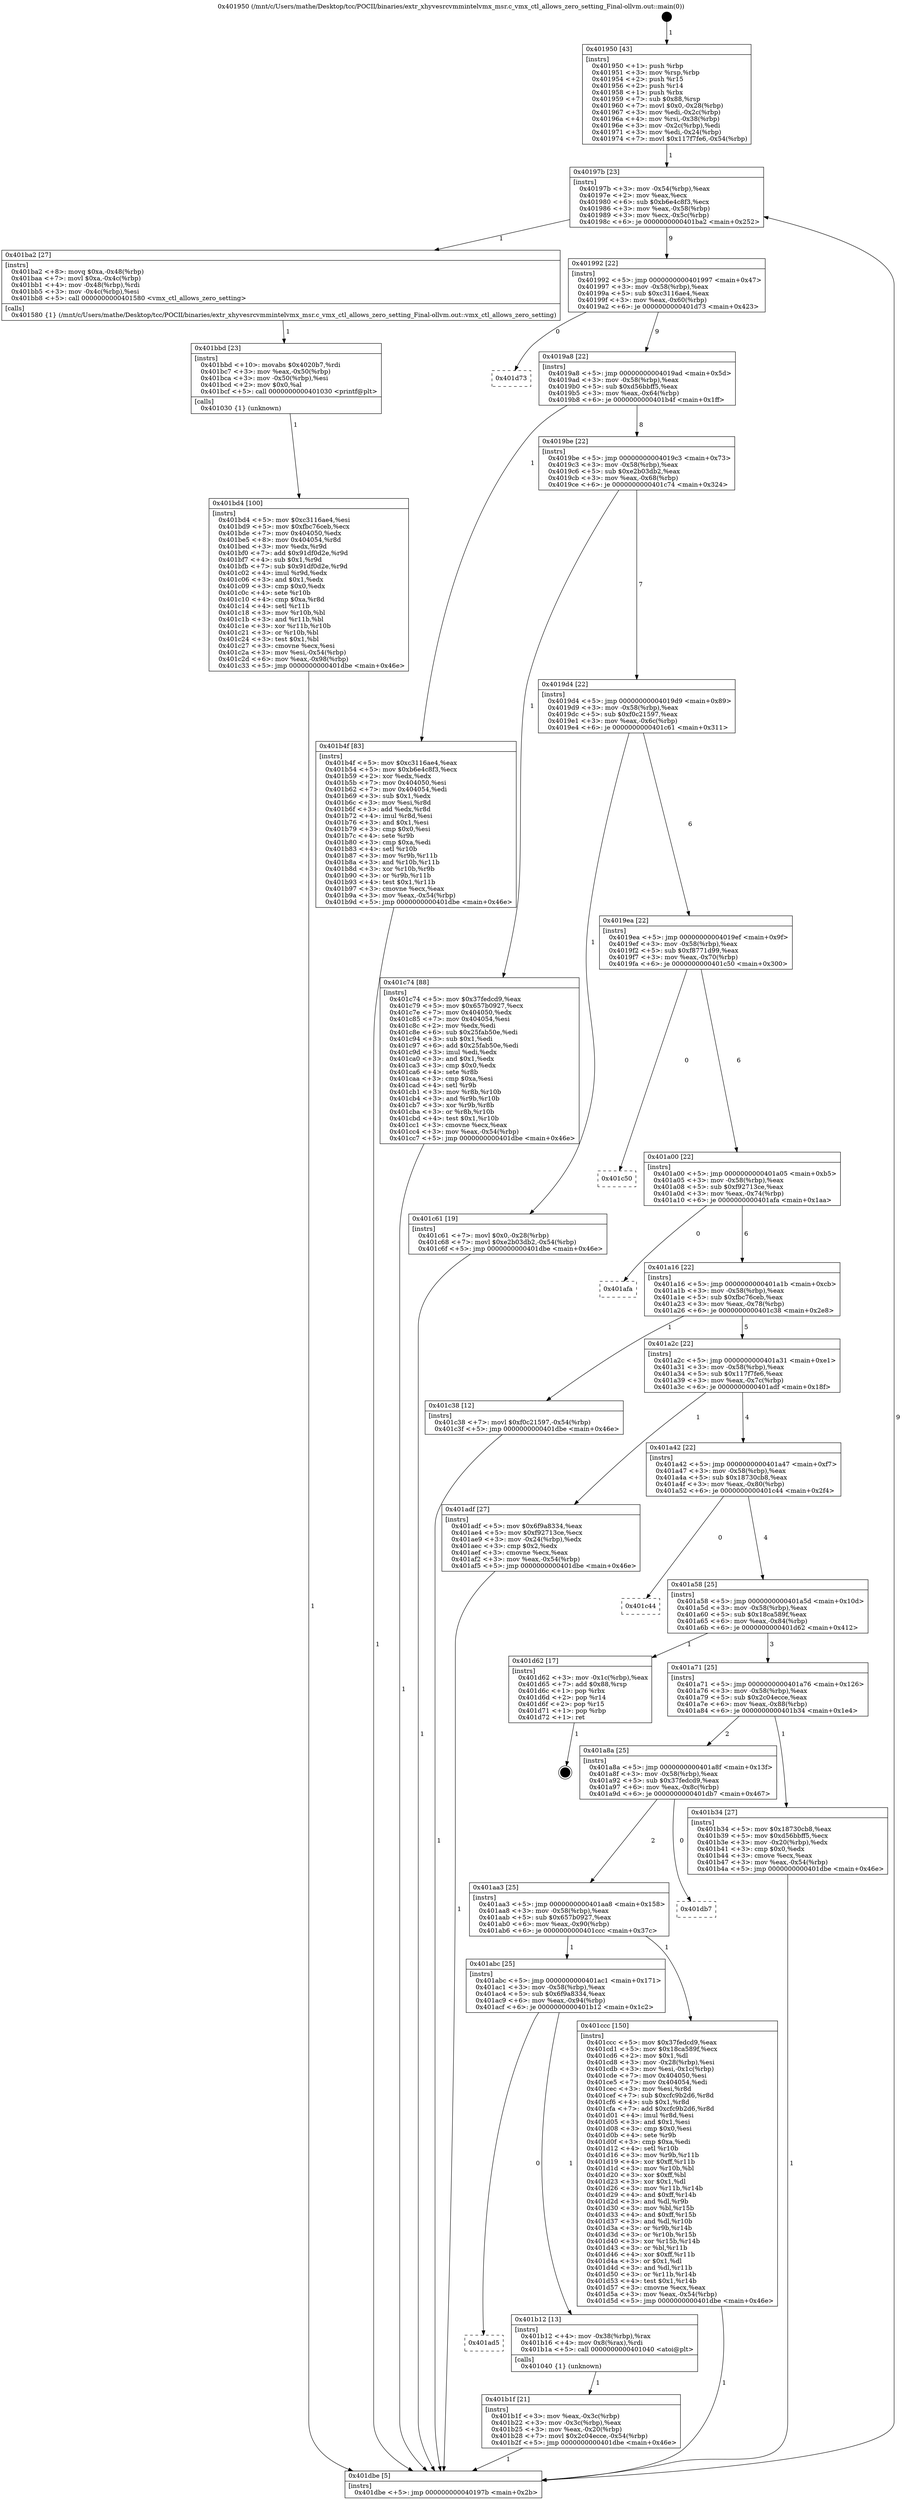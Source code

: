 digraph "0x401950" {
  label = "0x401950 (/mnt/c/Users/mathe/Desktop/tcc/POCII/binaries/extr_xhyvesrcvmmintelvmx_msr.c_vmx_ctl_allows_zero_setting_Final-ollvm.out::main(0))"
  labelloc = "t"
  node[shape=record]

  Entry [label="",width=0.3,height=0.3,shape=circle,fillcolor=black,style=filled]
  "0x40197b" [label="{
     0x40197b [23]\l
     | [instrs]\l
     &nbsp;&nbsp;0x40197b \<+3\>: mov -0x54(%rbp),%eax\l
     &nbsp;&nbsp;0x40197e \<+2\>: mov %eax,%ecx\l
     &nbsp;&nbsp;0x401980 \<+6\>: sub $0xb6e4c8f3,%ecx\l
     &nbsp;&nbsp;0x401986 \<+3\>: mov %eax,-0x58(%rbp)\l
     &nbsp;&nbsp;0x401989 \<+3\>: mov %ecx,-0x5c(%rbp)\l
     &nbsp;&nbsp;0x40198c \<+6\>: je 0000000000401ba2 \<main+0x252\>\l
  }"]
  "0x401ba2" [label="{
     0x401ba2 [27]\l
     | [instrs]\l
     &nbsp;&nbsp;0x401ba2 \<+8\>: movq $0xa,-0x48(%rbp)\l
     &nbsp;&nbsp;0x401baa \<+7\>: movl $0xa,-0x4c(%rbp)\l
     &nbsp;&nbsp;0x401bb1 \<+4\>: mov -0x48(%rbp),%rdi\l
     &nbsp;&nbsp;0x401bb5 \<+3\>: mov -0x4c(%rbp),%esi\l
     &nbsp;&nbsp;0x401bb8 \<+5\>: call 0000000000401580 \<vmx_ctl_allows_zero_setting\>\l
     | [calls]\l
     &nbsp;&nbsp;0x401580 \{1\} (/mnt/c/Users/mathe/Desktop/tcc/POCII/binaries/extr_xhyvesrcvmmintelvmx_msr.c_vmx_ctl_allows_zero_setting_Final-ollvm.out::vmx_ctl_allows_zero_setting)\l
  }"]
  "0x401992" [label="{
     0x401992 [22]\l
     | [instrs]\l
     &nbsp;&nbsp;0x401992 \<+5\>: jmp 0000000000401997 \<main+0x47\>\l
     &nbsp;&nbsp;0x401997 \<+3\>: mov -0x58(%rbp),%eax\l
     &nbsp;&nbsp;0x40199a \<+5\>: sub $0xc3116ae4,%eax\l
     &nbsp;&nbsp;0x40199f \<+3\>: mov %eax,-0x60(%rbp)\l
     &nbsp;&nbsp;0x4019a2 \<+6\>: je 0000000000401d73 \<main+0x423\>\l
  }"]
  Exit [label="",width=0.3,height=0.3,shape=circle,fillcolor=black,style=filled,peripheries=2]
  "0x401d73" [label="{
     0x401d73\l
  }", style=dashed]
  "0x4019a8" [label="{
     0x4019a8 [22]\l
     | [instrs]\l
     &nbsp;&nbsp;0x4019a8 \<+5\>: jmp 00000000004019ad \<main+0x5d\>\l
     &nbsp;&nbsp;0x4019ad \<+3\>: mov -0x58(%rbp),%eax\l
     &nbsp;&nbsp;0x4019b0 \<+5\>: sub $0xd56bbff5,%eax\l
     &nbsp;&nbsp;0x4019b5 \<+3\>: mov %eax,-0x64(%rbp)\l
     &nbsp;&nbsp;0x4019b8 \<+6\>: je 0000000000401b4f \<main+0x1ff\>\l
  }"]
  "0x401bd4" [label="{
     0x401bd4 [100]\l
     | [instrs]\l
     &nbsp;&nbsp;0x401bd4 \<+5\>: mov $0xc3116ae4,%esi\l
     &nbsp;&nbsp;0x401bd9 \<+5\>: mov $0xfbc76ceb,%ecx\l
     &nbsp;&nbsp;0x401bde \<+7\>: mov 0x404050,%edx\l
     &nbsp;&nbsp;0x401be5 \<+8\>: mov 0x404054,%r8d\l
     &nbsp;&nbsp;0x401bed \<+3\>: mov %edx,%r9d\l
     &nbsp;&nbsp;0x401bf0 \<+7\>: add $0x91df0d2e,%r9d\l
     &nbsp;&nbsp;0x401bf7 \<+4\>: sub $0x1,%r9d\l
     &nbsp;&nbsp;0x401bfb \<+7\>: sub $0x91df0d2e,%r9d\l
     &nbsp;&nbsp;0x401c02 \<+4\>: imul %r9d,%edx\l
     &nbsp;&nbsp;0x401c06 \<+3\>: and $0x1,%edx\l
     &nbsp;&nbsp;0x401c09 \<+3\>: cmp $0x0,%edx\l
     &nbsp;&nbsp;0x401c0c \<+4\>: sete %r10b\l
     &nbsp;&nbsp;0x401c10 \<+4\>: cmp $0xa,%r8d\l
     &nbsp;&nbsp;0x401c14 \<+4\>: setl %r11b\l
     &nbsp;&nbsp;0x401c18 \<+3\>: mov %r10b,%bl\l
     &nbsp;&nbsp;0x401c1b \<+3\>: and %r11b,%bl\l
     &nbsp;&nbsp;0x401c1e \<+3\>: xor %r11b,%r10b\l
     &nbsp;&nbsp;0x401c21 \<+3\>: or %r10b,%bl\l
     &nbsp;&nbsp;0x401c24 \<+3\>: test $0x1,%bl\l
     &nbsp;&nbsp;0x401c27 \<+3\>: cmovne %ecx,%esi\l
     &nbsp;&nbsp;0x401c2a \<+3\>: mov %esi,-0x54(%rbp)\l
     &nbsp;&nbsp;0x401c2d \<+6\>: mov %eax,-0x98(%rbp)\l
     &nbsp;&nbsp;0x401c33 \<+5\>: jmp 0000000000401dbe \<main+0x46e\>\l
  }"]
  "0x401b4f" [label="{
     0x401b4f [83]\l
     | [instrs]\l
     &nbsp;&nbsp;0x401b4f \<+5\>: mov $0xc3116ae4,%eax\l
     &nbsp;&nbsp;0x401b54 \<+5\>: mov $0xb6e4c8f3,%ecx\l
     &nbsp;&nbsp;0x401b59 \<+2\>: xor %edx,%edx\l
     &nbsp;&nbsp;0x401b5b \<+7\>: mov 0x404050,%esi\l
     &nbsp;&nbsp;0x401b62 \<+7\>: mov 0x404054,%edi\l
     &nbsp;&nbsp;0x401b69 \<+3\>: sub $0x1,%edx\l
     &nbsp;&nbsp;0x401b6c \<+3\>: mov %esi,%r8d\l
     &nbsp;&nbsp;0x401b6f \<+3\>: add %edx,%r8d\l
     &nbsp;&nbsp;0x401b72 \<+4\>: imul %r8d,%esi\l
     &nbsp;&nbsp;0x401b76 \<+3\>: and $0x1,%esi\l
     &nbsp;&nbsp;0x401b79 \<+3\>: cmp $0x0,%esi\l
     &nbsp;&nbsp;0x401b7c \<+4\>: sete %r9b\l
     &nbsp;&nbsp;0x401b80 \<+3\>: cmp $0xa,%edi\l
     &nbsp;&nbsp;0x401b83 \<+4\>: setl %r10b\l
     &nbsp;&nbsp;0x401b87 \<+3\>: mov %r9b,%r11b\l
     &nbsp;&nbsp;0x401b8a \<+3\>: and %r10b,%r11b\l
     &nbsp;&nbsp;0x401b8d \<+3\>: xor %r10b,%r9b\l
     &nbsp;&nbsp;0x401b90 \<+3\>: or %r9b,%r11b\l
     &nbsp;&nbsp;0x401b93 \<+4\>: test $0x1,%r11b\l
     &nbsp;&nbsp;0x401b97 \<+3\>: cmovne %ecx,%eax\l
     &nbsp;&nbsp;0x401b9a \<+3\>: mov %eax,-0x54(%rbp)\l
     &nbsp;&nbsp;0x401b9d \<+5\>: jmp 0000000000401dbe \<main+0x46e\>\l
  }"]
  "0x4019be" [label="{
     0x4019be [22]\l
     | [instrs]\l
     &nbsp;&nbsp;0x4019be \<+5\>: jmp 00000000004019c3 \<main+0x73\>\l
     &nbsp;&nbsp;0x4019c3 \<+3\>: mov -0x58(%rbp),%eax\l
     &nbsp;&nbsp;0x4019c6 \<+5\>: sub $0xe2b03db2,%eax\l
     &nbsp;&nbsp;0x4019cb \<+3\>: mov %eax,-0x68(%rbp)\l
     &nbsp;&nbsp;0x4019ce \<+6\>: je 0000000000401c74 \<main+0x324\>\l
  }"]
  "0x401bbd" [label="{
     0x401bbd [23]\l
     | [instrs]\l
     &nbsp;&nbsp;0x401bbd \<+10\>: movabs $0x4020b7,%rdi\l
     &nbsp;&nbsp;0x401bc7 \<+3\>: mov %eax,-0x50(%rbp)\l
     &nbsp;&nbsp;0x401bca \<+3\>: mov -0x50(%rbp),%esi\l
     &nbsp;&nbsp;0x401bcd \<+2\>: mov $0x0,%al\l
     &nbsp;&nbsp;0x401bcf \<+5\>: call 0000000000401030 \<printf@plt\>\l
     | [calls]\l
     &nbsp;&nbsp;0x401030 \{1\} (unknown)\l
  }"]
  "0x401c74" [label="{
     0x401c74 [88]\l
     | [instrs]\l
     &nbsp;&nbsp;0x401c74 \<+5\>: mov $0x37fedcd9,%eax\l
     &nbsp;&nbsp;0x401c79 \<+5\>: mov $0x657b0927,%ecx\l
     &nbsp;&nbsp;0x401c7e \<+7\>: mov 0x404050,%edx\l
     &nbsp;&nbsp;0x401c85 \<+7\>: mov 0x404054,%esi\l
     &nbsp;&nbsp;0x401c8c \<+2\>: mov %edx,%edi\l
     &nbsp;&nbsp;0x401c8e \<+6\>: sub $0x25fab50e,%edi\l
     &nbsp;&nbsp;0x401c94 \<+3\>: sub $0x1,%edi\l
     &nbsp;&nbsp;0x401c97 \<+6\>: add $0x25fab50e,%edi\l
     &nbsp;&nbsp;0x401c9d \<+3\>: imul %edi,%edx\l
     &nbsp;&nbsp;0x401ca0 \<+3\>: and $0x1,%edx\l
     &nbsp;&nbsp;0x401ca3 \<+3\>: cmp $0x0,%edx\l
     &nbsp;&nbsp;0x401ca6 \<+4\>: sete %r8b\l
     &nbsp;&nbsp;0x401caa \<+3\>: cmp $0xa,%esi\l
     &nbsp;&nbsp;0x401cad \<+4\>: setl %r9b\l
     &nbsp;&nbsp;0x401cb1 \<+3\>: mov %r8b,%r10b\l
     &nbsp;&nbsp;0x401cb4 \<+3\>: and %r9b,%r10b\l
     &nbsp;&nbsp;0x401cb7 \<+3\>: xor %r9b,%r8b\l
     &nbsp;&nbsp;0x401cba \<+3\>: or %r8b,%r10b\l
     &nbsp;&nbsp;0x401cbd \<+4\>: test $0x1,%r10b\l
     &nbsp;&nbsp;0x401cc1 \<+3\>: cmovne %ecx,%eax\l
     &nbsp;&nbsp;0x401cc4 \<+3\>: mov %eax,-0x54(%rbp)\l
     &nbsp;&nbsp;0x401cc7 \<+5\>: jmp 0000000000401dbe \<main+0x46e\>\l
  }"]
  "0x4019d4" [label="{
     0x4019d4 [22]\l
     | [instrs]\l
     &nbsp;&nbsp;0x4019d4 \<+5\>: jmp 00000000004019d9 \<main+0x89\>\l
     &nbsp;&nbsp;0x4019d9 \<+3\>: mov -0x58(%rbp),%eax\l
     &nbsp;&nbsp;0x4019dc \<+5\>: sub $0xf0c21597,%eax\l
     &nbsp;&nbsp;0x4019e1 \<+3\>: mov %eax,-0x6c(%rbp)\l
     &nbsp;&nbsp;0x4019e4 \<+6\>: je 0000000000401c61 \<main+0x311\>\l
  }"]
  "0x401b1f" [label="{
     0x401b1f [21]\l
     | [instrs]\l
     &nbsp;&nbsp;0x401b1f \<+3\>: mov %eax,-0x3c(%rbp)\l
     &nbsp;&nbsp;0x401b22 \<+3\>: mov -0x3c(%rbp),%eax\l
     &nbsp;&nbsp;0x401b25 \<+3\>: mov %eax,-0x20(%rbp)\l
     &nbsp;&nbsp;0x401b28 \<+7\>: movl $0x2c04ecce,-0x54(%rbp)\l
     &nbsp;&nbsp;0x401b2f \<+5\>: jmp 0000000000401dbe \<main+0x46e\>\l
  }"]
  "0x401c61" [label="{
     0x401c61 [19]\l
     | [instrs]\l
     &nbsp;&nbsp;0x401c61 \<+7\>: movl $0x0,-0x28(%rbp)\l
     &nbsp;&nbsp;0x401c68 \<+7\>: movl $0xe2b03db2,-0x54(%rbp)\l
     &nbsp;&nbsp;0x401c6f \<+5\>: jmp 0000000000401dbe \<main+0x46e\>\l
  }"]
  "0x4019ea" [label="{
     0x4019ea [22]\l
     | [instrs]\l
     &nbsp;&nbsp;0x4019ea \<+5\>: jmp 00000000004019ef \<main+0x9f\>\l
     &nbsp;&nbsp;0x4019ef \<+3\>: mov -0x58(%rbp),%eax\l
     &nbsp;&nbsp;0x4019f2 \<+5\>: sub $0xf8771d99,%eax\l
     &nbsp;&nbsp;0x4019f7 \<+3\>: mov %eax,-0x70(%rbp)\l
     &nbsp;&nbsp;0x4019fa \<+6\>: je 0000000000401c50 \<main+0x300\>\l
  }"]
  "0x401ad5" [label="{
     0x401ad5\l
  }", style=dashed]
  "0x401c50" [label="{
     0x401c50\l
  }", style=dashed]
  "0x401a00" [label="{
     0x401a00 [22]\l
     | [instrs]\l
     &nbsp;&nbsp;0x401a00 \<+5\>: jmp 0000000000401a05 \<main+0xb5\>\l
     &nbsp;&nbsp;0x401a05 \<+3\>: mov -0x58(%rbp),%eax\l
     &nbsp;&nbsp;0x401a08 \<+5\>: sub $0xf92713ce,%eax\l
     &nbsp;&nbsp;0x401a0d \<+3\>: mov %eax,-0x74(%rbp)\l
     &nbsp;&nbsp;0x401a10 \<+6\>: je 0000000000401afa \<main+0x1aa\>\l
  }"]
  "0x401b12" [label="{
     0x401b12 [13]\l
     | [instrs]\l
     &nbsp;&nbsp;0x401b12 \<+4\>: mov -0x38(%rbp),%rax\l
     &nbsp;&nbsp;0x401b16 \<+4\>: mov 0x8(%rax),%rdi\l
     &nbsp;&nbsp;0x401b1a \<+5\>: call 0000000000401040 \<atoi@plt\>\l
     | [calls]\l
     &nbsp;&nbsp;0x401040 \{1\} (unknown)\l
  }"]
  "0x401afa" [label="{
     0x401afa\l
  }", style=dashed]
  "0x401a16" [label="{
     0x401a16 [22]\l
     | [instrs]\l
     &nbsp;&nbsp;0x401a16 \<+5\>: jmp 0000000000401a1b \<main+0xcb\>\l
     &nbsp;&nbsp;0x401a1b \<+3\>: mov -0x58(%rbp),%eax\l
     &nbsp;&nbsp;0x401a1e \<+5\>: sub $0xfbc76ceb,%eax\l
     &nbsp;&nbsp;0x401a23 \<+3\>: mov %eax,-0x78(%rbp)\l
     &nbsp;&nbsp;0x401a26 \<+6\>: je 0000000000401c38 \<main+0x2e8\>\l
  }"]
  "0x401abc" [label="{
     0x401abc [25]\l
     | [instrs]\l
     &nbsp;&nbsp;0x401abc \<+5\>: jmp 0000000000401ac1 \<main+0x171\>\l
     &nbsp;&nbsp;0x401ac1 \<+3\>: mov -0x58(%rbp),%eax\l
     &nbsp;&nbsp;0x401ac4 \<+5\>: sub $0x6f9a8334,%eax\l
     &nbsp;&nbsp;0x401ac9 \<+6\>: mov %eax,-0x94(%rbp)\l
     &nbsp;&nbsp;0x401acf \<+6\>: je 0000000000401b12 \<main+0x1c2\>\l
  }"]
  "0x401c38" [label="{
     0x401c38 [12]\l
     | [instrs]\l
     &nbsp;&nbsp;0x401c38 \<+7\>: movl $0xf0c21597,-0x54(%rbp)\l
     &nbsp;&nbsp;0x401c3f \<+5\>: jmp 0000000000401dbe \<main+0x46e\>\l
  }"]
  "0x401a2c" [label="{
     0x401a2c [22]\l
     | [instrs]\l
     &nbsp;&nbsp;0x401a2c \<+5\>: jmp 0000000000401a31 \<main+0xe1\>\l
     &nbsp;&nbsp;0x401a31 \<+3\>: mov -0x58(%rbp),%eax\l
     &nbsp;&nbsp;0x401a34 \<+5\>: sub $0x117f7fe6,%eax\l
     &nbsp;&nbsp;0x401a39 \<+3\>: mov %eax,-0x7c(%rbp)\l
     &nbsp;&nbsp;0x401a3c \<+6\>: je 0000000000401adf \<main+0x18f\>\l
  }"]
  "0x401ccc" [label="{
     0x401ccc [150]\l
     | [instrs]\l
     &nbsp;&nbsp;0x401ccc \<+5\>: mov $0x37fedcd9,%eax\l
     &nbsp;&nbsp;0x401cd1 \<+5\>: mov $0x18ca589f,%ecx\l
     &nbsp;&nbsp;0x401cd6 \<+2\>: mov $0x1,%dl\l
     &nbsp;&nbsp;0x401cd8 \<+3\>: mov -0x28(%rbp),%esi\l
     &nbsp;&nbsp;0x401cdb \<+3\>: mov %esi,-0x1c(%rbp)\l
     &nbsp;&nbsp;0x401cde \<+7\>: mov 0x404050,%esi\l
     &nbsp;&nbsp;0x401ce5 \<+7\>: mov 0x404054,%edi\l
     &nbsp;&nbsp;0x401cec \<+3\>: mov %esi,%r8d\l
     &nbsp;&nbsp;0x401cef \<+7\>: sub $0xcfc9b2d6,%r8d\l
     &nbsp;&nbsp;0x401cf6 \<+4\>: sub $0x1,%r8d\l
     &nbsp;&nbsp;0x401cfa \<+7\>: add $0xcfc9b2d6,%r8d\l
     &nbsp;&nbsp;0x401d01 \<+4\>: imul %r8d,%esi\l
     &nbsp;&nbsp;0x401d05 \<+3\>: and $0x1,%esi\l
     &nbsp;&nbsp;0x401d08 \<+3\>: cmp $0x0,%esi\l
     &nbsp;&nbsp;0x401d0b \<+4\>: sete %r9b\l
     &nbsp;&nbsp;0x401d0f \<+3\>: cmp $0xa,%edi\l
     &nbsp;&nbsp;0x401d12 \<+4\>: setl %r10b\l
     &nbsp;&nbsp;0x401d16 \<+3\>: mov %r9b,%r11b\l
     &nbsp;&nbsp;0x401d19 \<+4\>: xor $0xff,%r11b\l
     &nbsp;&nbsp;0x401d1d \<+3\>: mov %r10b,%bl\l
     &nbsp;&nbsp;0x401d20 \<+3\>: xor $0xff,%bl\l
     &nbsp;&nbsp;0x401d23 \<+3\>: xor $0x1,%dl\l
     &nbsp;&nbsp;0x401d26 \<+3\>: mov %r11b,%r14b\l
     &nbsp;&nbsp;0x401d29 \<+4\>: and $0xff,%r14b\l
     &nbsp;&nbsp;0x401d2d \<+3\>: and %dl,%r9b\l
     &nbsp;&nbsp;0x401d30 \<+3\>: mov %bl,%r15b\l
     &nbsp;&nbsp;0x401d33 \<+4\>: and $0xff,%r15b\l
     &nbsp;&nbsp;0x401d37 \<+3\>: and %dl,%r10b\l
     &nbsp;&nbsp;0x401d3a \<+3\>: or %r9b,%r14b\l
     &nbsp;&nbsp;0x401d3d \<+3\>: or %r10b,%r15b\l
     &nbsp;&nbsp;0x401d40 \<+3\>: xor %r15b,%r14b\l
     &nbsp;&nbsp;0x401d43 \<+3\>: or %bl,%r11b\l
     &nbsp;&nbsp;0x401d46 \<+4\>: xor $0xff,%r11b\l
     &nbsp;&nbsp;0x401d4a \<+3\>: or $0x1,%dl\l
     &nbsp;&nbsp;0x401d4d \<+3\>: and %dl,%r11b\l
     &nbsp;&nbsp;0x401d50 \<+3\>: or %r11b,%r14b\l
     &nbsp;&nbsp;0x401d53 \<+4\>: test $0x1,%r14b\l
     &nbsp;&nbsp;0x401d57 \<+3\>: cmovne %ecx,%eax\l
     &nbsp;&nbsp;0x401d5a \<+3\>: mov %eax,-0x54(%rbp)\l
     &nbsp;&nbsp;0x401d5d \<+5\>: jmp 0000000000401dbe \<main+0x46e\>\l
  }"]
  "0x401adf" [label="{
     0x401adf [27]\l
     | [instrs]\l
     &nbsp;&nbsp;0x401adf \<+5\>: mov $0x6f9a8334,%eax\l
     &nbsp;&nbsp;0x401ae4 \<+5\>: mov $0xf92713ce,%ecx\l
     &nbsp;&nbsp;0x401ae9 \<+3\>: mov -0x24(%rbp),%edx\l
     &nbsp;&nbsp;0x401aec \<+3\>: cmp $0x2,%edx\l
     &nbsp;&nbsp;0x401aef \<+3\>: cmovne %ecx,%eax\l
     &nbsp;&nbsp;0x401af2 \<+3\>: mov %eax,-0x54(%rbp)\l
     &nbsp;&nbsp;0x401af5 \<+5\>: jmp 0000000000401dbe \<main+0x46e\>\l
  }"]
  "0x401a42" [label="{
     0x401a42 [22]\l
     | [instrs]\l
     &nbsp;&nbsp;0x401a42 \<+5\>: jmp 0000000000401a47 \<main+0xf7\>\l
     &nbsp;&nbsp;0x401a47 \<+3\>: mov -0x58(%rbp),%eax\l
     &nbsp;&nbsp;0x401a4a \<+5\>: sub $0x18730cb8,%eax\l
     &nbsp;&nbsp;0x401a4f \<+3\>: mov %eax,-0x80(%rbp)\l
     &nbsp;&nbsp;0x401a52 \<+6\>: je 0000000000401c44 \<main+0x2f4\>\l
  }"]
  "0x401dbe" [label="{
     0x401dbe [5]\l
     | [instrs]\l
     &nbsp;&nbsp;0x401dbe \<+5\>: jmp 000000000040197b \<main+0x2b\>\l
  }"]
  "0x401950" [label="{
     0x401950 [43]\l
     | [instrs]\l
     &nbsp;&nbsp;0x401950 \<+1\>: push %rbp\l
     &nbsp;&nbsp;0x401951 \<+3\>: mov %rsp,%rbp\l
     &nbsp;&nbsp;0x401954 \<+2\>: push %r15\l
     &nbsp;&nbsp;0x401956 \<+2\>: push %r14\l
     &nbsp;&nbsp;0x401958 \<+1\>: push %rbx\l
     &nbsp;&nbsp;0x401959 \<+7\>: sub $0x88,%rsp\l
     &nbsp;&nbsp;0x401960 \<+7\>: movl $0x0,-0x28(%rbp)\l
     &nbsp;&nbsp;0x401967 \<+3\>: mov %edi,-0x2c(%rbp)\l
     &nbsp;&nbsp;0x40196a \<+4\>: mov %rsi,-0x38(%rbp)\l
     &nbsp;&nbsp;0x40196e \<+3\>: mov -0x2c(%rbp),%edi\l
     &nbsp;&nbsp;0x401971 \<+3\>: mov %edi,-0x24(%rbp)\l
     &nbsp;&nbsp;0x401974 \<+7\>: movl $0x117f7fe6,-0x54(%rbp)\l
  }"]
  "0x401aa3" [label="{
     0x401aa3 [25]\l
     | [instrs]\l
     &nbsp;&nbsp;0x401aa3 \<+5\>: jmp 0000000000401aa8 \<main+0x158\>\l
     &nbsp;&nbsp;0x401aa8 \<+3\>: mov -0x58(%rbp),%eax\l
     &nbsp;&nbsp;0x401aab \<+5\>: sub $0x657b0927,%eax\l
     &nbsp;&nbsp;0x401ab0 \<+6\>: mov %eax,-0x90(%rbp)\l
     &nbsp;&nbsp;0x401ab6 \<+6\>: je 0000000000401ccc \<main+0x37c\>\l
  }"]
  "0x401c44" [label="{
     0x401c44\l
  }", style=dashed]
  "0x401a58" [label="{
     0x401a58 [25]\l
     | [instrs]\l
     &nbsp;&nbsp;0x401a58 \<+5\>: jmp 0000000000401a5d \<main+0x10d\>\l
     &nbsp;&nbsp;0x401a5d \<+3\>: mov -0x58(%rbp),%eax\l
     &nbsp;&nbsp;0x401a60 \<+5\>: sub $0x18ca589f,%eax\l
     &nbsp;&nbsp;0x401a65 \<+6\>: mov %eax,-0x84(%rbp)\l
     &nbsp;&nbsp;0x401a6b \<+6\>: je 0000000000401d62 \<main+0x412\>\l
  }"]
  "0x401db7" [label="{
     0x401db7\l
  }", style=dashed]
  "0x401d62" [label="{
     0x401d62 [17]\l
     | [instrs]\l
     &nbsp;&nbsp;0x401d62 \<+3\>: mov -0x1c(%rbp),%eax\l
     &nbsp;&nbsp;0x401d65 \<+7\>: add $0x88,%rsp\l
     &nbsp;&nbsp;0x401d6c \<+1\>: pop %rbx\l
     &nbsp;&nbsp;0x401d6d \<+2\>: pop %r14\l
     &nbsp;&nbsp;0x401d6f \<+2\>: pop %r15\l
     &nbsp;&nbsp;0x401d71 \<+1\>: pop %rbp\l
     &nbsp;&nbsp;0x401d72 \<+1\>: ret\l
  }"]
  "0x401a71" [label="{
     0x401a71 [25]\l
     | [instrs]\l
     &nbsp;&nbsp;0x401a71 \<+5\>: jmp 0000000000401a76 \<main+0x126\>\l
     &nbsp;&nbsp;0x401a76 \<+3\>: mov -0x58(%rbp),%eax\l
     &nbsp;&nbsp;0x401a79 \<+5\>: sub $0x2c04ecce,%eax\l
     &nbsp;&nbsp;0x401a7e \<+6\>: mov %eax,-0x88(%rbp)\l
     &nbsp;&nbsp;0x401a84 \<+6\>: je 0000000000401b34 \<main+0x1e4\>\l
  }"]
  "0x401a8a" [label="{
     0x401a8a [25]\l
     | [instrs]\l
     &nbsp;&nbsp;0x401a8a \<+5\>: jmp 0000000000401a8f \<main+0x13f\>\l
     &nbsp;&nbsp;0x401a8f \<+3\>: mov -0x58(%rbp),%eax\l
     &nbsp;&nbsp;0x401a92 \<+5\>: sub $0x37fedcd9,%eax\l
     &nbsp;&nbsp;0x401a97 \<+6\>: mov %eax,-0x8c(%rbp)\l
     &nbsp;&nbsp;0x401a9d \<+6\>: je 0000000000401db7 \<main+0x467\>\l
  }"]
  "0x401b34" [label="{
     0x401b34 [27]\l
     | [instrs]\l
     &nbsp;&nbsp;0x401b34 \<+5\>: mov $0x18730cb8,%eax\l
     &nbsp;&nbsp;0x401b39 \<+5\>: mov $0xd56bbff5,%ecx\l
     &nbsp;&nbsp;0x401b3e \<+3\>: mov -0x20(%rbp),%edx\l
     &nbsp;&nbsp;0x401b41 \<+3\>: cmp $0x0,%edx\l
     &nbsp;&nbsp;0x401b44 \<+3\>: cmove %ecx,%eax\l
     &nbsp;&nbsp;0x401b47 \<+3\>: mov %eax,-0x54(%rbp)\l
     &nbsp;&nbsp;0x401b4a \<+5\>: jmp 0000000000401dbe \<main+0x46e\>\l
  }"]
  Entry -> "0x401950" [label=" 1"]
  "0x40197b" -> "0x401ba2" [label=" 1"]
  "0x40197b" -> "0x401992" [label=" 9"]
  "0x401d62" -> Exit [label=" 1"]
  "0x401992" -> "0x401d73" [label=" 0"]
  "0x401992" -> "0x4019a8" [label=" 9"]
  "0x401ccc" -> "0x401dbe" [label=" 1"]
  "0x4019a8" -> "0x401b4f" [label=" 1"]
  "0x4019a8" -> "0x4019be" [label=" 8"]
  "0x401c74" -> "0x401dbe" [label=" 1"]
  "0x4019be" -> "0x401c74" [label=" 1"]
  "0x4019be" -> "0x4019d4" [label=" 7"]
  "0x401c61" -> "0x401dbe" [label=" 1"]
  "0x4019d4" -> "0x401c61" [label=" 1"]
  "0x4019d4" -> "0x4019ea" [label=" 6"]
  "0x401c38" -> "0x401dbe" [label=" 1"]
  "0x4019ea" -> "0x401c50" [label=" 0"]
  "0x4019ea" -> "0x401a00" [label=" 6"]
  "0x401bd4" -> "0x401dbe" [label=" 1"]
  "0x401a00" -> "0x401afa" [label=" 0"]
  "0x401a00" -> "0x401a16" [label=" 6"]
  "0x401bbd" -> "0x401bd4" [label=" 1"]
  "0x401a16" -> "0x401c38" [label=" 1"]
  "0x401a16" -> "0x401a2c" [label=" 5"]
  "0x401b4f" -> "0x401dbe" [label=" 1"]
  "0x401a2c" -> "0x401adf" [label=" 1"]
  "0x401a2c" -> "0x401a42" [label=" 4"]
  "0x401adf" -> "0x401dbe" [label=" 1"]
  "0x401950" -> "0x40197b" [label=" 1"]
  "0x401dbe" -> "0x40197b" [label=" 9"]
  "0x401b34" -> "0x401dbe" [label=" 1"]
  "0x401a42" -> "0x401c44" [label=" 0"]
  "0x401a42" -> "0x401a58" [label=" 4"]
  "0x401b12" -> "0x401b1f" [label=" 1"]
  "0x401a58" -> "0x401d62" [label=" 1"]
  "0x401a58" -> "0x401a71" [label=" 3"]
  "0x401abc" -> "0x401ad5" [label=" 0"]
  "0x401a71" -> "0x401b34" [label=" 1"]
  "0x401a71" -> "0x401a8a" [label=" 2"]
  "0x401abc" -> "0x401b12" [label=" 1"]
  "0x401a8a" -> "0x401db7" [label=" 0"]
  "0x401a8a" -> "0x401aa3" [label=" 2"]
  "0x401b1f" -> "0x401dbe" [label=" 1"]
  "0x401aa3" -> "0x401ccc" [label=" 1"]
  "0x401aa3" -> "0x401abc" [label=" 1"]
  "0x401ba2" -> "0x401bbd" [label=" 1"]
}
